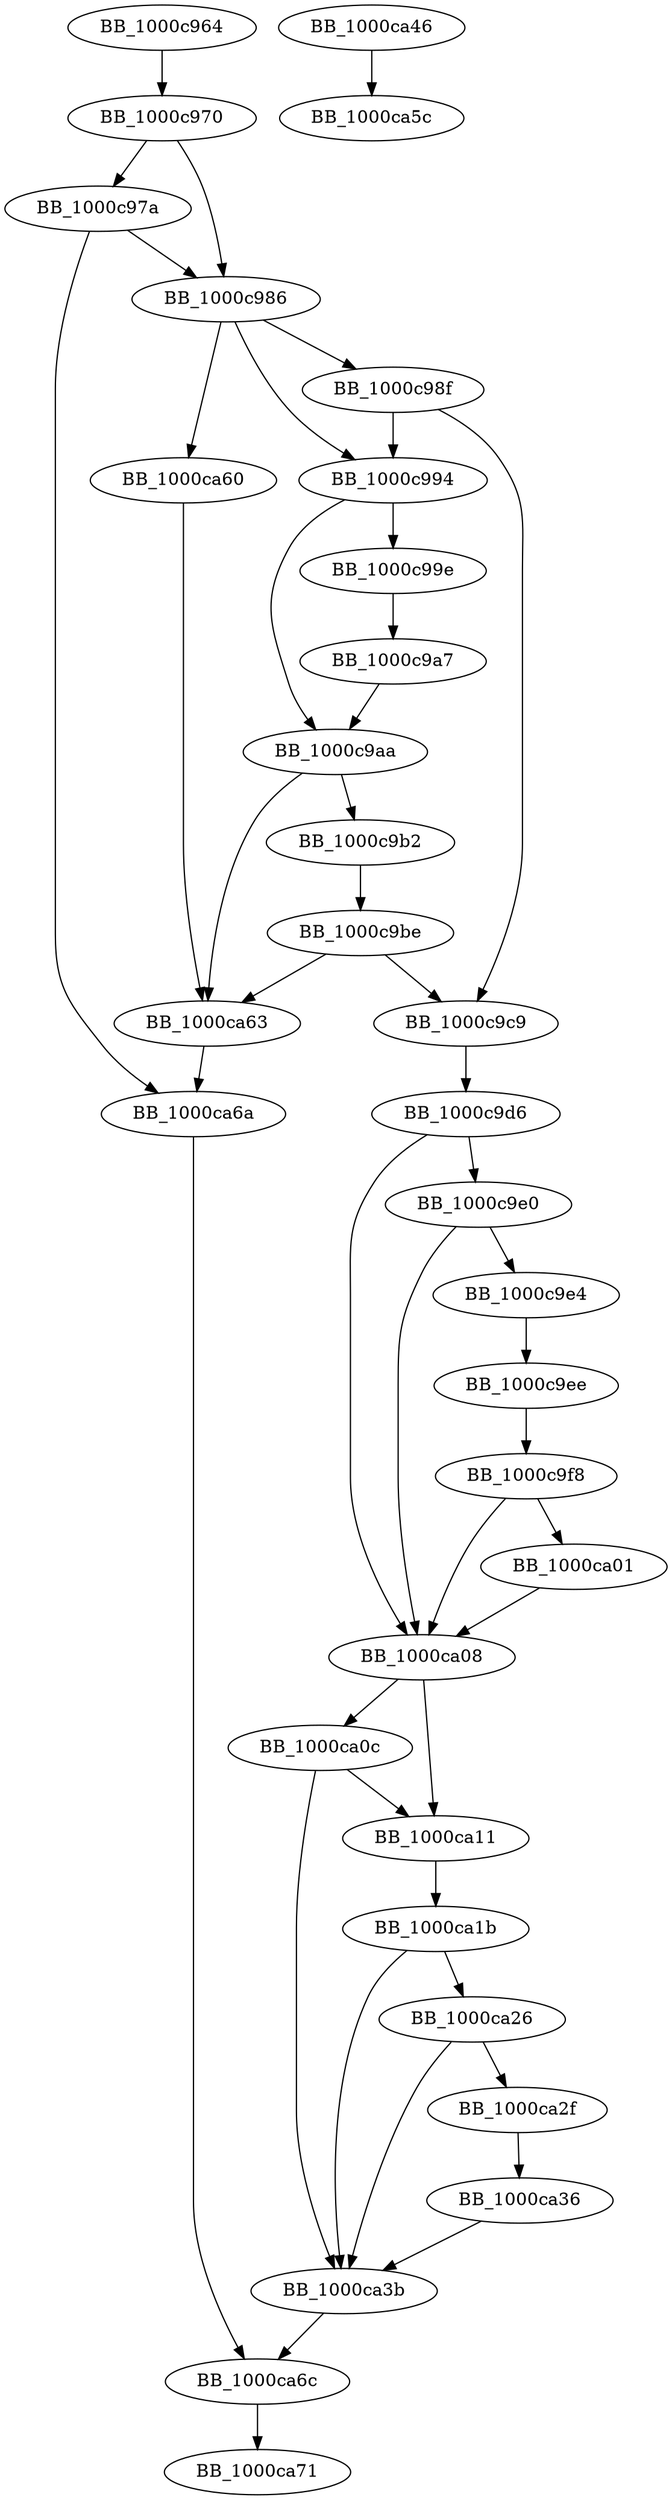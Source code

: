 DiGraph ___DllMainCRTStartup{
BB_1000c964->BB_1000c970
BB_1000c970->BB_1000c97a
BB_1000c970->BB_1000c986
BB_1000c97a->BB_1000c986
BB_1000c97a->BB_1000ca6a
BB_1000c986->BB_1000c98f
BB_1000c986->BB_1000c994
BB_1000c986->BB_1000ca60
BB_1000c98f->BB_1000c994
BB_1000c98f->BB_1000c9c9
BB_1000c994->BB_1000c99e
BB_1000c994->BB_1000c9aa
BB_1000c99e->BB_1000c9a7
BB_1000c9a7->BB_1000c9aa
BB_1000c9aa->BB_1000c9b2
BB_1000c9aa->BB_1000ca63
BB_1000c9b2->BB_1000c9be
BB_1000c9be->BB_1000c9c9
BB_1000c9be->BB_1000ca63
BB_1000c9c9->BB_1000c9d6
BB_1000c9d6->BB_1000c9e0
BB_1000c9d6->BB_1000ca08
BB_1000c9e0->BB_1000c9e4
BB_1000c9e0->BB_1000ca08
BB_1000c9e4->BB_1000c9ee
BB_1000c9ee->BB_1000c9f8
BB_1000c9f8->BB_1000ca01
BB_1000c9f8->BB_1000ca08
BB_1000ca01->BB_1000ca08
BB_1000ca08->BB_1000ca0c
BB_1000ca08->BB_1000ca11
BB_1000ca0c->BB_1000ca11
BB_1000ca0c->BB_1000ca3b
BB_1000ca11->BB_1000ca1b
BB_1000ca1b->BB_1000ca26
BB_1000ca1b->BB_1000ca3b
BB_1000ca26->BB_1000ca2f
BB_1000ca26->BB_1000ca3b
BB_1000ca2f->BB_1000ca36
BB_1000ca36->BB_1000ca3b
BB_1000ca3b->BB_1000ca6c
BB_1000ca46->BB_1000ca5c
BB_1000ca60->BB_1000ca63
BB_1000ca63->BB_1000ca6a
BB_1000ca6a->BB_1000ca6c
BB_1000ca6c->BB_1000ca71
}
